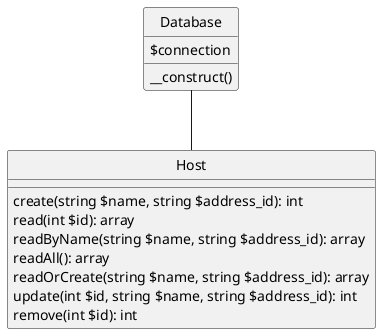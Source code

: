 @startuml
skinparam classAttributeIconSize 0
skinparam monochrome true
hide circle

class Database {
  $connection
  __construct()
}

class Host {
  create(string $name, string $address_id): int
  read(int $id): array
  readByName(string $name, string $address_id): array
  readAll(): array
  readOrCreate(string $name, string $address_id): array
  update(int $id, string $name, string $address_id): int
  remove(int $id): int
}

Database -- Host
@enduml
